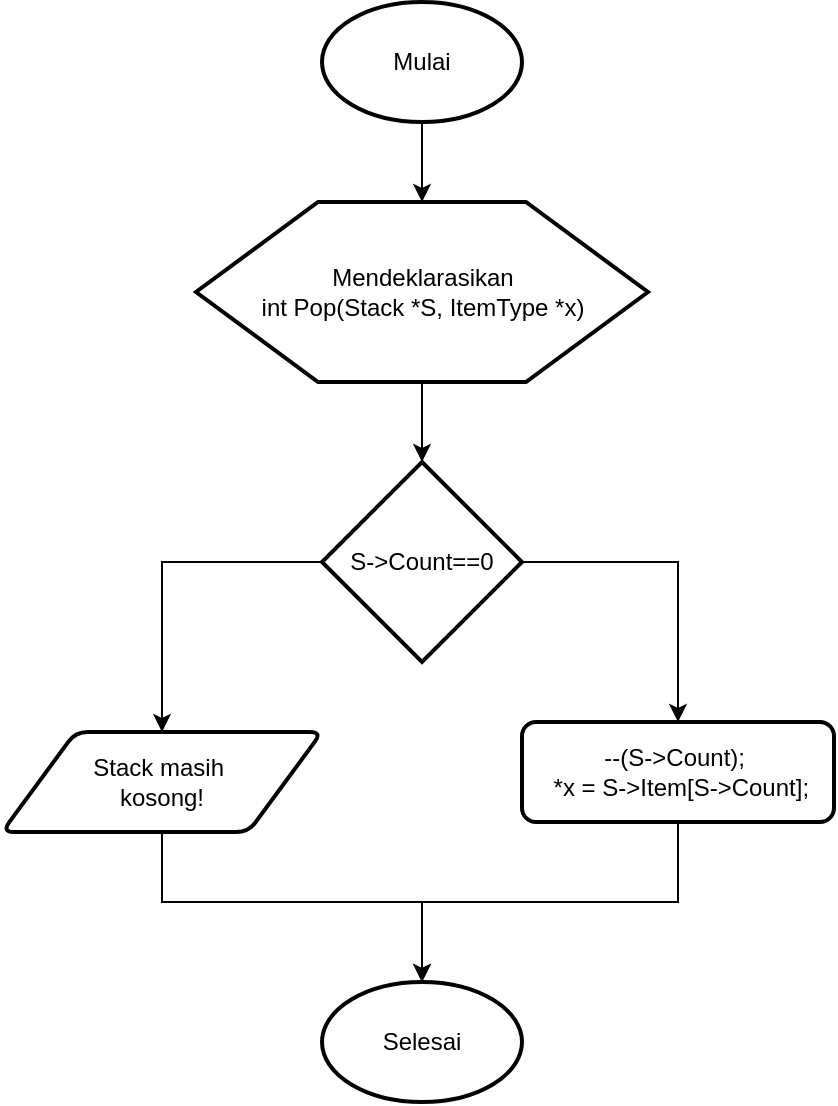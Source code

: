 <mxfile version="26.1.0" pages="5">
  <diagram id="CDHPZJHsP48VwrkLaFTt" name="Pendahuluan 2.5">
    <mxGraphModel dx="1434" dy="784" grid="1" gridSize="10" guides="1" tooltips="1" connect="1" arrows="1" fold="1" page="1" pageScale="1" pageWidth="827" pageHeight="1169" math="0" shadow="0">
      <root>
        <mxCell id="0" />
        <mxCell id="1" parent="0" />
        <mxCell id="3jWl4t6Rtq9M0hummw_z-2" style="edgeStyle=orthogonalEdgeStyle;rounded=0;orthogonalLoop=1;jettySize=auto;html=1;exitX=0.5;exitY=1;exitDx=0;exitDy=0;exitPerimeter=0;" edge="1" parent="1" source="j-0Ay29s5XZubkYtTO2n-1" target="Tccu6WXhTYZGS-6htwI7-1">
          <mxGeometry relative="1" as="geometry" />
        </mxCell>
        <mxCell id="j-0Ay29s5XZubkYtTO2n-1" value="Mulai" style="strokeWidth=2;html=1;shape=mxgraph.flowchart.start_1;whiteSpace=wrap;" vertex="1" parent="1">
          <mxGeometry x="364" y="80" width="100" height="60" as="geometry" />
        </mxCell>
        <mxCell id="j-0Ay29s5XZubkYtTO2n-2" value="Selesai" style="strokeWidth=2;html=1;shape=mxgraph.flowchart.start_1;whiteSpace=wrap;" vertex="1" parent="1">
          <mxGeometry x="364" y="570" width="100" height="60" as="geometry" />
        </mxCell>
        <mxCell id="3jWl4t6Rtq9M0hummw_z-3" style="edgeStyle=orthogonalEdgeStyle;rounded=0;orthogonalLoop=1;jettySize=auto;html=1;exitX=0.5;exitY=1;exitDx=0;exitDy=0;" edge="1" parent="1" source="Tccu6WXhTYZGS-6htwI7-1" target="tAEcFKUQjb6ZFp1BkppS-1">
          <mxGeometry relative="1" as="geometry" />
        </mxCell>
        <mxCell id="Tccu6WXhTYZGS-6htwI7-1" value="Mendeklarasikan&lt;div&gt;int Pop(Stack *S, ItemType *x)&lt;/div&gt;" style="verticalLabelPosition=middle;verticalAlign=middle;html=1;shape=hexagon;perimeter=hexagonPerimeter2;arcSize=6;size=0.27;labelPosition=center;align=center;strokeWidth=2;" vertex="1" parent="1">
          <mxGeometry x="301" y="180" width="226" height="90" as="geometry" />
        </mxCell>
        <mxCell id="3jWl4t6Rtq9M0hummw_z-4" style="edgeStyle=orthogonalEdgeStyle;rounded=0;orthogonalLoop=1;jettySize=auto;html=1;exitX=1;exitY=0.5;exitDx=0;exitDy=0;exitPerimeter=0;" edge="1" parent="1" source="tAEcFKUQjb6ZFp1BkppS-1" target="3jWl4t6Rtq9M0hummw_z-1">
          <mxGeometry relative="1" as="geometry" />
        </mxCell>
        <mxCell id="3jWl4t6Rtq9M0hummw_z-5" style="edgeStyle=orthogonalEdgeStyle;rounded=0;orthogonalLoop=1;jettySize=auto;html=1;exitX=0;exitY=0.5;exitDx=0;exitDy=0;exitPerimeter=0;entryX=0.5;entryY=0;entryDx=0;entryDy=0;" edge="1" parent="1" source="tAEcFKUQjb6ZFp1BkppS-1" target="d2936SoTeafCp0J0RcF6-1">
          <mxGeometry relative="1" as="geometry" />
        </mxCell>
        <mxCell id="tAEcFKUQjb6ZFp1BkppS-1" value="S-&amp;gt;Count==0" style="strokeWidth=2;html=1;shape=mxgraph.flowchart.decision;whiteSpace=wrap;" vertex="1" parent="1">
          <mxGeometry x="364" y="310" width="100" height="100" as="geometry" />
        </mxCell>
        <mxCell id="3jWl4t6Rtq9M0hummw_z-16" style="edgeStyle=orthogonalEdgeStyle;rounded=0;orthogonalLoop=1;jettySize=auto;html=1;exitX=0.5;exitY=1;exitDx=0;exitDy=0;" edge="1" parent="1" source="d2936SoTeafCp0J0RcF6-1" target="j-0Ay29s5XZubkYtTO2n-2">
          <mxGeometry relative="1" as="geometry">
            <Array as="points">
              <mxPoint x="284" y="530" />
              <mxPoint x="414" y="530" />
            </Array>
          </mxGeometry>
        </mxCell>
        <mxCell id="d2936SoTeafCp0J0RcF6-1" value="&lt;br&gt;Stack masih&amp;nbsp;&lt;div&gt;kosong!&lt;br&gt;&lt;br&gt;&lt;/div&gt;" style="shape=parallelogram;html=1;strokeWidth=2;perimeter=parallelogramPerimeter;whiteSpace=wrap;rounded=1;arcSize=12;size=0.23;" vertex="1" parent="1">
          <mxGeometry x="204" y="445" width="160" height="50" as="geometry" />
        </mxCell>
        <mxCell id="3jWl4t6Rtq9M0hummw_z-1" value="--(S-&amp;gt;Count);&amp;nbsp;&lt;div&gt;&amp;nbsp;*x = S-&amp;gt;Item[S-&amp;gt;Count];&lt;/div&gt;" style="rounded=1;whiteSpace=wrap;html=1;absoluteArcSize=1;arcSize=14;strokeWidth=2;" vertex="1" parent="1">
          <mxGeometry x="464" y="440" width="156" height="50" as="geometry" />
        </mxCell>
        <mxCell id="3jWl4t6Rtq9M0hummw_z-18" style="edgeStyle=orthogonalEdgeStyle;rounded=0;orthogonalLoop=1;jettySize=auto;html=1;exitX=0.5;exitY=1;exitDx=0;exitDy=0;entryX=0.5;entryY=0;entryDx=0;entryDy=0;entryPerimeter=0;" edge="1" parent="1" source="3jWl4t6Rtq9M0hummw_z-1" target="j-0Ay29s5XZubkYtTO2n-2">
          <mxGeometry relative="1" as="geometry" />
        </mxCell>
      </root>
    </mxGraphModel>
  </diagram>
  <diagram id="wGW8548kOwGelDUActns" name="Pendahuluan 2.4">
    <mxGraphModel dx="1434" dy="784" grid="1" gridSize="10" guides="1" tooltips="1" connect="1" arrows="1" fold="1" page="1" pageScale="1" pageWidth="827" pageHeight="1169" math="0" shadow="0">
      <root>
        <mxCell id="0" />
        <mxCell id="1" parent="0" />
        <mxCell id="zNOGAIjjeXQj6Z5pngnO-13" style="edgeStyle=orthogonalEdgeStyle;rounded=0;orthogonalLoop=1;jettySize=auto;html=1;exitX=0.5;exitY=1;exitDx=0;exitDy=0;exitPerimeter=0;entryX=0.5;entryY=0;entryDx=0;entryDy=0;" edge="1" parent="1" source="zNOGAIjjeXQj6Z5pngnO-1" target="zNOGAIjjeXQj6Z5pngnO-4">
          <mxGeometry relative="1" as="geometry" />
        </mxCell>
        <mxCell id="zNOGAIjjeXQj6Z5pngnO-1" value="Mulai" style="strokeWidth=2;html=1;shape=mxgraph.flowchart.start_1;whiteSpace=wrap;" vertex="1" parent="1">
          <mxGeometry x="364" y="70" width="100" height="60" as="geometry" />
        </mxCell>
        <mxCell id="zNOGAIjjeXQj6Z5pngnO-2" value="Selesai" style="strokeWidth=2;html=1;shape=mxgraph.flowchart.start_1;whiteSpace=wrap;" vertex="1" parent="1">
          <mxGeometry x="364" y="570" width="100" height="60" as="geometry" />
        </mxCell>
        <mxCell id="zNOGAIjjeXQj6Z5pngnO-4" value="Mendeklarasikan fungsi&amp;nbsp;&lt;div&gt;v&lt;span style=&quot;background-color: transparent; color: light-dark(rgb(0, 0, 0), rgb(255, 255, 255));&quot;&gt;oid Push(ItemType x, Stack *S)&lt;/span&gt;&lt;/div&gt;" style="verticalLabelPosition=middle;verticalAlign=middle;html=1;shape=hexagon;perimeter=hexagonPerimeter2;arcSize=6;size=0.27;labelPosition=center;align=center;strokeWidth=2;" vertex="1" parent="1">
          <mxGeometry x="301" y="180" width="226" height="90" as="geometry" />
        </mxCell>
        <mxCell id="zNOGAIjjeXQj6Z5pngnO-8" value="if" style="edgeStyle=orthogonalEdgeStyle;rounded=0;orthogonalLoop=1;jettySize=auto;html=1;exitX=0;exitY=0.5;exitDx=0;exitDy=0;exitPerimeter=0;" edge="1" parent="1" source="zNOGAIjjeXQj6Z5pngnO-5" target="zNOGAIjjeXQj6Z5pngnO-7">
          <mxGeometry x="-0.562" y="-15" relative="1" as="geometry">
            <mxPoint as="offset" />
          </mxGeometry>
        </mxCell>
        <mxCell id="zNOGAIjjeXQj6Z5pngnO-9" value="else" style="edgeStyle=orthogonalEdgeStyle;rounded=0;orthogonalLoop=1;jettySize=auto;html=1;exitX=1;exitY=0.5;exitDx=0;exitDy=0;exitPerimeter=0;" edge="1" parent="1" source="zNOGAIjjeXQj6Z5pngnO-5" target="zNOGAIjjeXQj6Z5pngnO-6">
          <mxGeometry x="-0.554" y="15" relative="1" as="geometry">
            <mxPoint as="offset" />
          </mxGeometry>
        </mxCell>
        <mxCell id="zNOGAIjjeXQj6Z5pngnO-5" value="&lt;br&gt;S-&amp;gt;Count==MAXSTACK&lt;div&gt;&lt;br/&gt;&lt;/div&gt;" style="strokeWidth=2;html=1;shape=mxgraph.flowchart.decision;whiteSpace=wrap;" vertex="1" parent="1">
          <mxGeometry x="321" y="320" width="186" height="110" as="geometry" />
        </mxCell>
        <mxCell id="zNOGAIjjeXQj6Z5pngnO-6" value="S-&amp;gt;Item[S-&amp;gt;Count]=x; &lt;br/&gt;++(S-&amp;gt;Count);" style="rounded=1;whiteSpace=wrap;html=1;absoluteArcSize=1;arcSize=14;strokeWidth=2;" vertex="1" parent="1">
          <mxGeometry x="480" y="460" width="180" height="60" as="geometry" />
        </mxCell>
        <mxCell id="zNOGAIjjeXQj6Z5pngnO-7" value="Stack penuh! Data&amp;nbsp;&lt;div&gt;tidak dapat masuk!&lt;/div&gt;" style="shape=parallelogram;html=1;strokeWidth=2;perimeter=parallelogramPerimeter;whiteSpace=wrap;rounded=1;arcSize=12;size=0.23;" vertex="1" parent="1">
          <mxGeometry x="170" y="460" width="189" height="60" as="geometry" />
        </mxCell>
        <mxCell id="zNOGAIjjeXQj6Z5pngnO-10" style="edgeStyle=orthogonalEdgeStyle;rounded=0;orthogonalLoop=1;jettySize=auto;html=1;exitX=0.5;exitY=1;exitDx=0;exitDy=0;entryX=0.5;entryY=0;entryDx=0;entryDy=0;entryPerimeter=0;" edge="1" parent="1" source="zNOGAIjjeXQj6Z5pngnO-6" target="zNOGAIjjeXQj6Z5pngnO-2">
          <mxGeometry relative="1" as="geometry" />
        </mxCell>
        <mxCell id="zNOGAIjjeXQj6Z5pngnO-12" style="edgeStyle=orthogonalEdgeStyle;rounded=0;orthogonalLoop=1;jettySize=auto;html=1;exitX=0.5;exitY=1;exitDx=0;exitDy=0;entryX=0.5;entryY=0;entryDx=0;entryDy=0;entryPerimeter=0;" edge="1" parent="1" source="zNOGAIjjeXQj6Z5pngnO-7" target="zNOGAIjjeXQj6Z5pngnO-2">
          <mxGeometry relative="1" as="geometry" />
        </mxCell>
        <mxCell id="zNOGAIjjeXQj6Z5pngnO-14" style="edgeStyle=orthogonalEdgeStyle;rounded=0;orthogonalLoop=1;jettySize=auto;html=1;exitX=0.5;exitY=1;exitDx=0;exitDy=0;entryX=0.5;entryY=0;entryDx=0;entryDy=0;entryPerimeter=0;" edge="1" parent="1" source="zNOGAIjjeXQj6Z5pngnO-4" target="zNOGAIjjeXQj6Z5pngnO-5">
          <mxGeometry relative="1" as="geometry" />
        </mxCell>
      </root>
    </mxGraphModel>
  </diagram>
  <diagram name="Pendahuluan 2.3" id="4R-HrmgpxU0iqyWfIITO">
    <mxGraphModel dx="1434" dy="784" grid="1" gridSize="10" guides="1" tooltips="1" connect="1" arrows="1" fold="1" page="1" pageScale="1" pageWidth="827" pageHeight="1169" math="0" shadow="0">
      <root>
        <mxCell id="0" />
        <mxCell id="1" parent="0" />
        <mxCell id="EMJQFVqwyDFfsKnRiqIg-8" style="edgeStyle=orthogonalEdgeStyle;rounded=0;orthogonalLoop=1;jettySize=auto;html=1;exitX=0.5;exitY=1;exitDx=0;exitDy=0;exitPerimeter=0;entryX=0.5;entryY=0;entryDx=0;entryDy=0;" edge="1" parent="1" source="ncvVdgm2J6pMdWb3FbdO-1" target="CVLb7rZrXIpQwJcfU0m_-1">
          <mxGeometry relative="1" as="geometry" />
        </mxCell>
        <mxCell id="ncvVdgm2J6pMdWb3FbdO-1" value="Mulai" style="strokeWidth=2;html=1;shape=mxgraph.flowchart.start_1;whiteSpace=wrap;" vertex="1" parent="1">
          <mxGeometry x="350" y="177" width="100" height="60" as="geometry" />
        </mxCell>
        <mxCell id="ncvVdgm2J6pMdWb3FbdO-2" value="Selesai" style="strokeWidth=2;html=1;shape=mxgraph.flowchart.start_1;whiteSpace=wrap;" vertex="1" parent="1">
          <mxGeometry x="350" y="720" width="100" height="60" as="geometry" />
        </mxCell>
        <mxCell id="EMJQFVqwyDFfsKnRiqIg-9" style="edgeStyle=orthogonalEdgeStyle;rounded=0;orthogonalLoop=1;jettySize=auto;html=1;exitX=0.5;exitY=1;exitDx=0;exitDy=0;entryX=0.5;entryY=0;entryDx=0;entryDy=0;" edge="1" parent="1" source="CVLb7rZrXIpQwJcfU0m_-1" target="CVLb7rZrXIpQwJcfU0m_-2">
          <mxGeometry relative="1" as="geometry" />
        </mxCell>
        <mxCell id="CVLb7rZrXIpQwJcfU0m_-1" value="Mengdeklarasikan&amp;nbsp;&lt;div&gt;int Full(Stack *S)&lt;/div&gt;" style="verticalLabelPosition=middle;verticalAlign=middle;html=1;shape=hexagon;perimeter=hexagonPerimeter2;arcSize=6;size=0.27;strokeWidth=2;labelPosition=center;align=center;" vertex="1" parent="1">
          <mxGeometry x="315" y="280" width="170" height="80" as="geometry" />
        </mxCell>
        <mxCell id="EMJQFVqwyDFfsKnRiqIg-11" style="edgeStyle=orthogonalEdgeStyle;rounded=0;orthogonalLoop=1;jettySize=auto;html=1;exitX=0.5;exitY=1;exitDx=0;exitDy=0;" edge="1" parent="1" source="CVLb7rZrXIpQwJcfU0m_-2" target="CVLb7rZrXIpQwJcfU0m_-3">
          <mxGeometry relative="1" as="geometry" />
        </mxCell>
        <mxCell id="CVLb7rZrXIpQwJcfU0m_-2" value="Melakukan&lt;div&gt;return (S-&amp;gt;Count == MAXSTACK)&lt;/div&gt;" style="rounded=1;whiteSpace=wrap;html=1;absoluteArcSize=1;arcSize=14;strokeWidth=2;" vertex="1" parent="1">
          <mxGeometry x="305" y="400" width="190" height="60" as="geometry" />
        </mxCell>
        <mxCell id="EMJQFVqwyDFfsKnRiqIg-4" value="else" style="edgeStyle=orthogonalEdgeStyle;rounded=0;orthogonalLoop=1;jettySize=auto;html=1;exitX=1;exitY=0.5;exitDx=0;exitDy=0;exitPerimeter=0;" edge="1" parent="1" source="CVLb7rZrXIpQwJcfU0m_-3" target="EMJQFVqwyDFfsKnRiqIg-2">
          <mxGeometry x="-0.667" y="10" relative="1" as="geometry">
            <mxPoint as="offset" />
          </mxGeometry>
        </mxCell>
        <mxCell id="EMJQFVqwyDFfsKnRiqIg-5" value="if" style="edgeStyle=orthogonalEdgeStyle;rounded=0;orthogonalLoop=1;jettySize=auto;html=1;exitX=0;exitY=0.5;exitDx=0;exitDy=0;exitPerimeter=0;" edge="1" parent="1" source="CVLb7rZrXIpQwJcfU0m_-3" target="EMJQFVqwyDFfsKnRiqIg-1">
          <mxGeometry x="-0.667" y="-10" relative="1" as="geometry">
            <mxPoint as="offset" />
          </mxGeometry>
        </mxCell>
        <mxCell id="CVLb7rZrXIpQwJcfU0m_-3" value="return (S-&amp;gt;Count == MAXSTACK)" style="strokeWidth=2;html=1;shape=mxgraph.flowchart.decision;whiteSpace=wrap;" vertex="1" parent="1">
          <mxGeometry x="315" y="500" width="170" height="100" as="geometry" />
        </mxCell>
        <mxCell id="EMJQFVqwyDFfsKnRiqIg-7" style="edgeStyle=orthogonalEdgeStyle;rounded=0;orthogonalLoop=1;jettySize=auto;html=1;exitX=0.5;exitY=1;exitDx=0;exitDy=0;" edge="1" parent="1" source="EMJQFVqwyDFfsKnRiqIg-1">
          <mxGeometry relative="1" as="geometry">
            <mxPoint x="400" y="720" as="targetPoint" />
          </mxGeometry>
        </mxCell>
        <mxCell id="EMJQFVqwyDFfsKnRiqIg-1" value="Stack tidak&amp;nbsp;&lt;div&gt;penuh&lt;/div&gt;" style="shape=parallelogram;html=1;strokeWidth=2;perimeter=parallelogramPerimeter;whiteSpace=wrap;rounded=1;arcSize=12;size=0.23;" vertex="1" parent="1">
          <mxGeometry x="220" y="610" width="130" height="60" as="geometry" />
        </mxCell>
        <mxCell id="EMJQFVqwyDFfsKnRiqIg-2" value="Stack&amp;nbsp;&lt;div&gt;penuh&lt;/div&gt;" style="shape=parallelogram;html=1;strokeWidth=2;perimeter=parallelogramPerimeter;whiteSpace=wrap;rounded=1;arcSize=12;size=0.23;" vertex="1" parent="1">
          <mxGeometry x="450" y="610" width="130" height="60" as="geometry" />
        </mxCell>
        <mxCell id="EMJQFVqwyDFfsKnRiqIg-6" style="edgeStyle=orthogonalEdgeStyle;rounded=0;orthogonalLoop=1;jettySize=auto;html=1;exitX=0.5;exitY=1;exitDx=0;exitDy=0;entryX=0.5;entryY=0;entryDx=0;entryDy=0;entryPerimeter=0;" edge="1" parent="1" source="EMJQFVqwyDFfsKnRiqIg-2" target="ncvVdgm2J6pMdWb3FbdO-2">
          <mxGeometry relative="1" as="geometry" />
        </mxCell>
      </root>
    </mxGraphModel>
  </diagram>
  <diagram id="T5RygqffuGr7okWv3Atg" name="Pendahuluan 2.2">
    <mxGraphModel dx="1434" dy="784" grid="1" gridSize="10" guides="1" tooltips="1" connect="1" arrows="1" fold="1" page="1" pageScale="1" pageWidth="827" pageHeight="1169" math="0" shadow="0">
      <root>
        <mxCell id="0" />
        <mxCell id="1" parent="0" />
        <mxCell id="V6k6VWZKCIhcdogtZNOB-1" style="edgeStyle=orthogonalEdgeStyle;rounded=0;orthogonalLoop=1;jettySize=auto;html=1;exitX=0.5;exitY=1;exitDx=0;exitDy=0;exitPerimeter=0;entryX=0.5;entryY=0;entryDx=0;entryDy=0;" edge="1" parent="1" source="V6k6VWZKCIhcdogtZNOB-2" target="V6k6VWZKCIhcdogtZNOB-5">
          <mxGeometry relative="1" as="geometry" />
        </mxCell>
        <mxCell id="V6k6VWZKCIhcdogtZNOB-2" value="Mulai" style="strokeWidth=2;html=1;shape=mxgraph.flowchart.start_1;whiteSpace=wrap;" vertex="1" parent="1">
          <mxGeometry x="380" y="140" width="100" height="60" as="geometry" />
        </mxCell>
        <mxCell id="V6k6VWZKCIhcdogtZNOB-3" value="Selesai" style="strokeWidth=2;html=1;shape=mxgraph.flowchart.start_1;whiteSpace=wrap;" vertex="1" parent="1">
          <mxGeometry x="380" y="690" width="100" height="60" as="geometry" />
        </mxCell>
        <mxCell id="V6k6VWZKCIhcdogtZNOB-4" style="edgeStyle=orthogonalEdgeStyle;rounded=0;orthogonalLoop=1;jettySize=auto;html=1;exitX=0.5;exitY=1;exitDx=0;exitDy=0;entryX=0.5;entryY=0;entryDx=0;entryDy=0;" edge="1" parent="1" source="V6k6VWZKCIhcdogtZNOB-5" target="V6k6VWZKCIhcdogtZNOB-6">
          <mxGeometry relative="1" as="geometry" />
        </mxCell>
        <mxCell id="V6k6VWZKCIhcdogtZNOB-5" value="Membuat fungsi&amp;nbsp;&lt;div&gt;int Empty(Stack *S)&lt;/div&gt;" style="verticalLabelPosition=middle;verticalAlign=middle;html=1;shape=hexagon;perimeter=hexagonPerimeter2;arcSize=6;size=0.27;strokeWidth=2;labelPosition=center;align=center;" vertex="1" parent="1">
          <mxGeometry x="340" y="240" width="180" height="80" as="geometry" />
        </mxCell>
        <mxCell id="V6k6VWZKCIhcdogtZNOB-6" value="Melakukan proses&amp;nbsp;&lt;div&gt;S-&amp;gt;Count == 0&lt;/div&gt;" style="rounded=1;whiteSpace=wrap;html=1;absoluteArcSize=1;arcSize=14;strokeWidth=2;" vertex="1" parent="1">
          <mxGeometry x="350" y="360" width="160" height="80" as="geometry" />
        </mxCell>
        <mxCell id="V6k6VWZKCIhcdogtZNOB-7" value="else" style="edgeStyle=orthogonalEdgeStyle;rounded=0;orthogonalLoop=1;jettySize=auto;html=1;exitX=1;exitY=0.5;exitDx=0;exitDy=0;exitPerimeter=0;" edge="1" parent="1" source="V6k6VWZKCIhcdogtZNOB-9" target="V6k6VWZKCIhcdogtZNOB-13">
          <mxGeometry x="-0.345" y="14" relative="1" as="geometry">
            <mxPoint as="offset" />
          </mxGeometry>
        </mxCell>
        <mxCell id="V6k6VWZKCIhcdogtZNOB-8" value="if" style="edgeStyle=orthogonalEdgeStyle;rounded=0;orthogonalLoop=1;jettySize=auto;html=1;exitX=0;exitY=0.5;exitDx=0;exitDy=0;exitPerimeter=0;" edge="1" parent="1" source="V6k6VWZKCIhcdogtZNOB-9" target="V6k6VWZKCIhcdogtZNOB-11">
          <mxGeometry x="-0.345" y="-14" relative="1" as="geometry">
            <mxPoint as="offset" />
          </mxGeometry>
        </mxCell>
        <mxCell id="V6k6VWZKCIhcdogtZNOB-9" value="S-&amp;gt;Count == 0" style="strokeWidth=2;html=1;shape=mxgraph.flowchart.decision;whiteSpace=wrap;" vertex="1" parent="1">
          <mxGeometry x="380" y="484.5" width="100" height="100" as="geometry" />
        </mxCell>
        <mxCell id="V6k6VWZKCIhcdogtZNOB-10" style="edgeStyle=orthogonalEdgeStyle;rounded=0;orthogonalLoop=1;jettySize=auto;html=1;exitX=0.5;exitY=1;exitDx=0;exitDy=0;entryX=0.5;entryY=0;entryDx=0;entryDy=0;entryPerimeter=0;" edge="1" parent="1" source="V6k6VWZKCIhcdogtZNOB-6" target="V6k6VWZKCIhcdogtZNOB-9">
          <mxGeometry relative="1" as="geometry" />
        </mxCell>
        <mxCell id="V6k6VWZKCIhcdogtZNOB-11" value="Stack kosong" style="shape=parallelogram;html=1;strokeWidth=2;perimeter=parallelogramPerimeter;whiteSpace=wrap;rounded=1;arcSize=12;size=0.23;" vertex="1" parent="1">
          <mxGeometry x="246.67" y="590" width="133.33" height="60" as="geometry" />
        </mxCell>
        <mxCell id="V6k6VWZKCIhcdogtZNOB-12" style="edgeStyle=orthogonalEdgeStyle;rounded=0;orthogonalLoop=1;jettySize=auto;html=1;exitX=0.5;exitY=1;exitDx=0;exitDy=0;" edge="1" parent="1" source="V6k6VWZKCIhcdogtZNOB-13">
          <mxGeometry relative="1" as="geometry">
            <mxPoint x="430" y="690" as="targetPoint" />
          </mxGeometry>
        </mxCell>
        <mxCell id="V6k6VWZKCIhcdogtZNOB-13" value="Stack&amp;nbsp;&lt;div&gt;tidak kosong&lt;/div&gt;" style="shape=parallelogram;html=1;strokeWidth=2;perimeter=parallelogramPerimeter;whiteSpace=wrap;rounded=1;arcSize=12;size=0.23;" vertex="1" parent="1">
          <mxGeometry x="480" y="590" width="133.33" height="60" as="geometry" />
        </mxCell>
        <mxCell id="V6k6VWZKCIhcdogtZNOB-14" style="edgeStyle=orthogonalEdgeStyle;rounded=0;orthogonalLoop=1;jettySize=auto;html=1;exitX=0.5;exitY=1;exitDx=0;exitDy=0;entryX=0.5;entryY=0;entryDx=0;entryDy=0;entryPerimeter=0;" edge="1" parent="1" source="V6k6VWZKCIhcdogtZNOB-11" target="V6k6VWZKCIhcdogtZNOB-3">
          <mxGeometry relative="1" as="geometry" />
        </mxCell>
      </root>
    </mxGraphModel>
  </diagram>
  <diagram id="8hVOgW1XDtlq40KsWUdC" name="Pendahuluan 2.1">
    <mxGraphModel dx="1434" dy="784" grid="1" gridSize="10" guides="1" tooltips="1" connect="1" arrows="1" fold="1" page="1" pageScale="1" pageWidth="827" pageHeight="1169" math="0" shadow="0">
      <root>
        <mxCell id="0" />
        <mxCell id="1" parent="0" />
        <mxCell id="D5lhGIG9axStlqoGiEeD-1" style="edgeStyle=orthogonalEdgeStyle;rounded=0;orthogonalLoop=1;jettySize=auto;html=1;exitX=0.5;exitY=1;exitDx=0;exitDy=0;exitPerimeter=0;" edge="1" parent="1" source="D5lhGIG9axStlqoGiEeD-2" target="D5lhGIG9axStlqoGiEeD-4">
          <mxGeometry relative="1" as="geometry" />
        </mxCell>
        <mxCell id="D5lhGIG9axStlqoGiEeD-2" value="Mulai" style="strokeWidth=2;html=1;shape=mxgraph.flowchart.start_1;whiteSpace=wrap;" vertex="1" parent="1">
          <mxGeometry x="364" y="80" width="100" height="60" as="geometry" />
        </mxCell>
        <mxCell id="D5lhGIG9axStlqoGiEeD-3" style="edgeStyle=orthogonalEdgeStyle;rounded=0;orthogonalLoop=1;jettySize=auto;html=1;exitX=0.5;exitY=1;exitDx=0;exitDy=0;entryX=0.5;entryY=0;entryDx=0;entryDy=0;" edge="1" parent="1" source="D5lhGIG9axStlqoGiEeD-4" target="D5lhGIG9axStlqoGiEeD-6">
          <mxGeometry relative="1" as="geometry" />
        </mxCell>
        <mxCell id="D5lhGIG9axStlqoGiEeD-4" value="Membuat fungsi&amp;nbsp;&lt;br&gt;InitializeStack(Stack *S)" style="verticalLabelPosition=middle;verticalAlign=middle;shape=hexagon;perimeter=hexagonPerimeter2;arcSize=6;size=0.27;labelPosition=center;align=center;html=1;labelBackgroundColor=none;textShadow=0;whiteSpace=wrap;horizontal=1;strokeWidth=2;" vertex="1" parent="1">
          <mxGeometry x="291" y="180" width="246" height="110" as="geometry" />
        </mxCell>
        <mxCell id="D5lhGIG9axStlqoGiEeD-5" style="edgeStyle=orthogonalEdgeStyle;rounded=0;orthogonalLoop=1;jettySize=auto;html=1;exitX=0.5;exitY=1;exitDx=0;exitDy=0;" edge="1" parent="1" source="D5lhGIG9axStlqoGiEeD-6" target="D5lhGIG9axStlqoGiEeD-7">
          <mxGeometry relative="1" as="geometry" />
        </mxCell>
        <mxCell id="D5lhGIG9axStlqoGiEeD-6" value="Lalu mengatur di dalam fungsi&amp;nbsp;&lt;div&gt;S-&amp;gt;Count = 0&lt;/div&gt;" style="rounded=1;whiteSpace=wrap;html=1;absoluteArcSize=1;arcSize=14;strokeWidth=2;" vertex="1" parent="1">
          <mxGeometry x="311" y="330" width="206" height="100" as="geometry" />
        </mxCell>
        <mxCell id="D5lhGIG9axStlqoGiEeD-7" value="Selesai" style="strokeWidth=2;html=1;shape=mxgraph.flowchart.start_1;whiteSpace=wrap;" vertex="1" parent="1">
          <mxGeometry x="364" y="470" width="100" height="60" as="geometry" />
        </mxCell>
      </root>
    </mxGraphModel>
  </diagram>
</mxfile>
